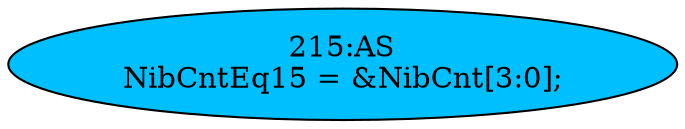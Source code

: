 strict digraph "" {
	node [label="\N"];
	"215:AS"	 [ast="<pyverilog.vparser.ast.Assign object at 0x7f469f2f13d0>",
		def_var="['NibCntEq15']",
		fillcolor=deepskyblue,
		label="215:AS
NibCntEq15 = &NibCnt[3:0];",
		statements="[]",
		style=filled,
		typ=Assign,
		use_var="['NibCnt']"];
}
